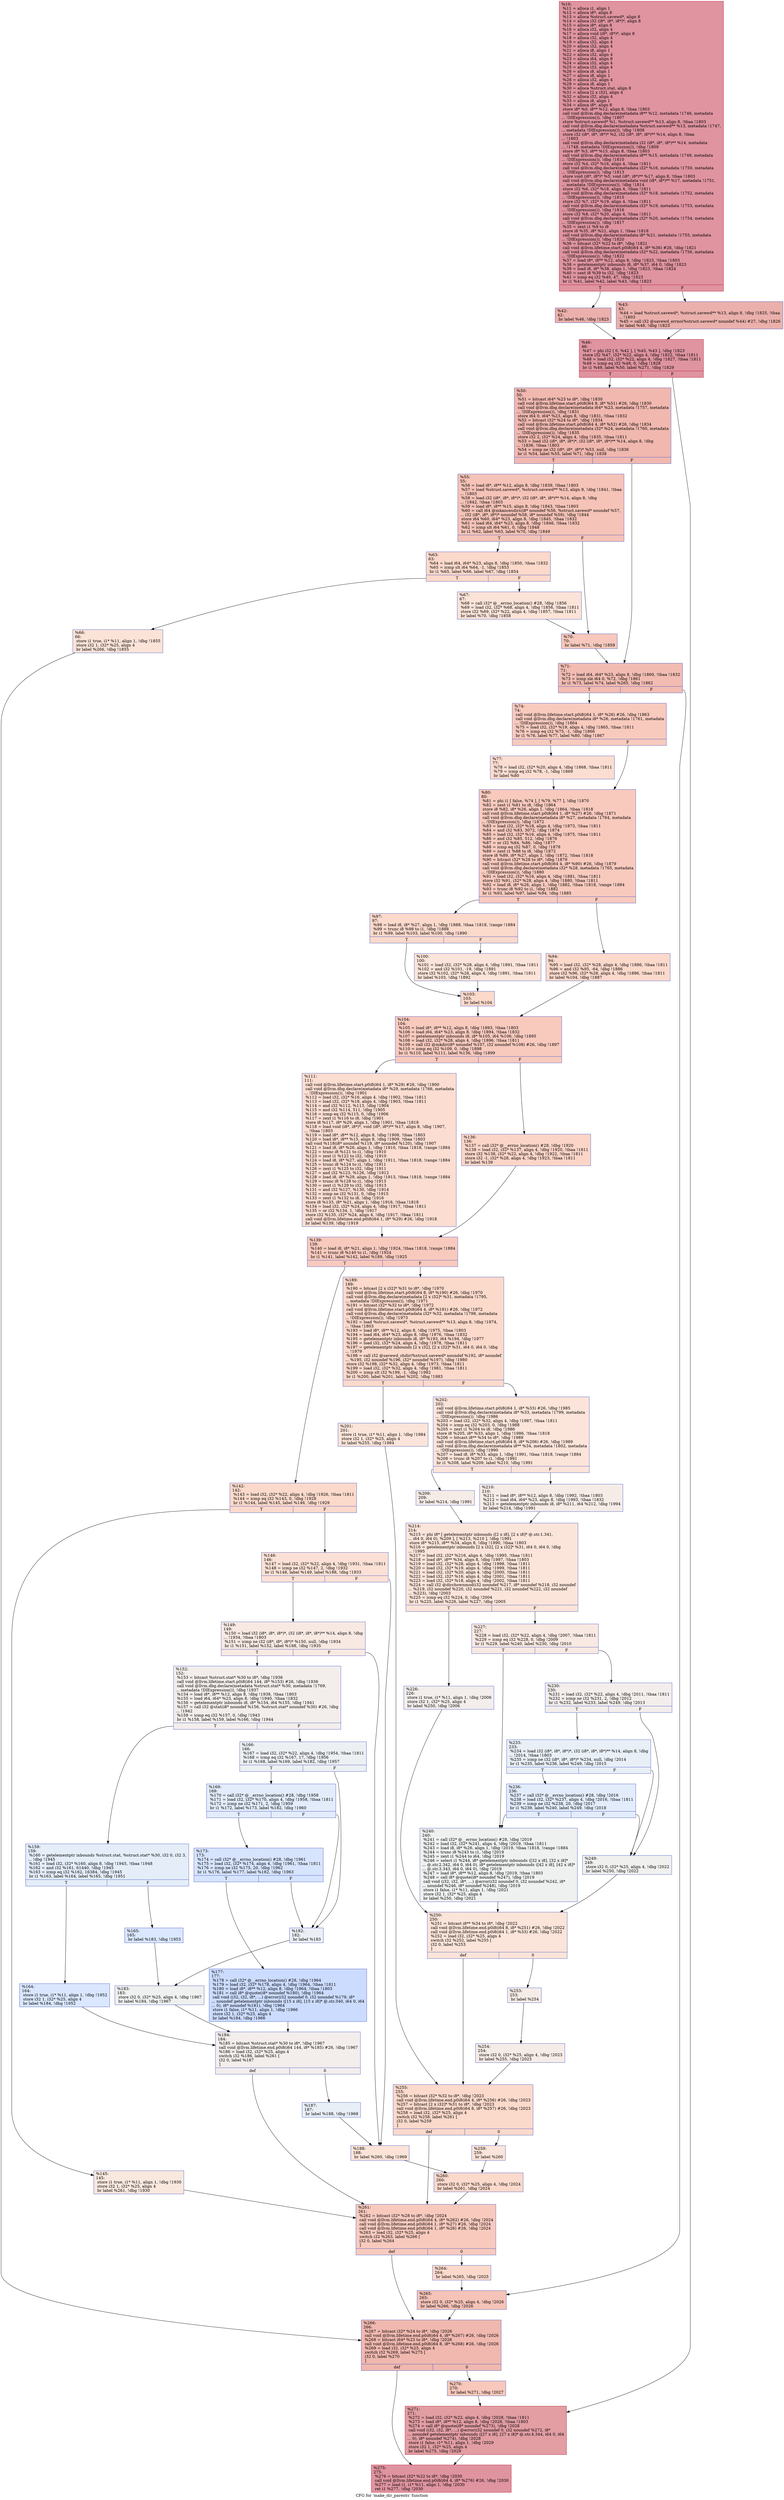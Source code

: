 digraph "CFG for 'make_dir_parents' function" {
	label="CFG for 'make_dir_parents' function";

	Node0x1a202c0 [shape=record,color="#b70d28ff", style=filled, fillcolor="#b70d2870",label="{%10:\l  %11 = alloca i1, align 1\l  %12 = alloca i8*, align 8\l  %13 = alloca %struct.savewd*, align 8\l  %14 = alloca i32 (i8*, i8*, i8*)*, align 8\l  %15 = alloca i8*, align 8\l  %16 = alloca i32, align 4\l  %17 = alloca void (i8*, i8*)*, align 8\l  %18 = alloca i32, align 4\l  %19 = alloca i32, align 4\l  %20 = alloca i32, align 4\l  %21 = alloca i8, align 1\l  %22 = alloca i32, align 4\l  %23 = alloca i64, align 8\l  %24 = alloca i32, align 4\l  %25 = alloca i32, align 4\l  %26 = alloca i8, align 1\l  %27 = alloca i8, align 1\l  %28 = alloca i32, align 4\l  %29 = alloca i8, align 1\l  %30 = alloca %struct.stat, align 8\l  %31 = alloca [2 x i32], align 4\l  %32 = alloca i32, align 4\l  %33 = alloca i8, align 1\l  %34 = alloca i8*, align 8\l  store i8* %0, i8** %12, align 8, !tbaa !1803\l  call void @llvm.dbg.declare(metadata i8** %12, metadata !1746, metadata\l... !DIExpression()), !dbg !1807\l  store %struct.savewd* %1, %struct.savewd** %13, align 8, !tbaa !1803\l  call void @llvm.dbg.declare(metadata %struct.savewd** %13, metadata !1747,\l... metadata !DIExpression()), !dbg !1808\l  store i32 (i8*, i8*, i8*)* %2, i32 (i8*, i8*, i8*)** %14, align 8, !tbaa\l... !1803\l  call void @llvm.dbg.declare(metadata i32 (i8*, i8*, i8*)** %14, metadata\l... !1748, metadata !DIExpression()), !dbg !1809\l  store i8* %3, i8** %15, align 8, !tbaa !1803\l  call void @llvm.dbg.declare(metadata i8** %15, metadata !1749, metadata\l... !DIExpression()), !dbg !1810\l  store i32 %4, i32* %16, align 4, !tbaa !1811\l  call void @llvm.dbg.declare(metadata i32* %16, metadata !1750, metadata\l... !DIExpression()), !dbg !1813\l  store void (i8*, i8*)* %5, void (i8*, i8*)** %17, align 8, !tbaa !1803\l  call void @llvm.dbg.declare(metadata void (i8*, i8*)** %17, metadata !1751,\l... metadata !DIExpression()), !dbg !1814\l  store i32 %6, i32* %18, align 4, !tbaa !1811\l  call void @llvm.dbg.declare(metadata i32* %18, metadata !1752, metadata\l... !DIExpression()), !dbg !1815\l  store i32 %7, i32* %19, align 4, !tbaa !1811\l  call void @llvm.dbg.declare(metadata i32* %19, metadata !1753, metadata\l... !DIExpression()), !dbg !1816\l  store i32 %8, i32* %20, align 4, !tbaa !1811\l  call void @llvm.dbg.declare(metadata i32* %20, metadata !1754, metadata\l... !DIExpression()), !dbg !1817\l  %35 = zext i1 %9 to i8\l  store i8 %35, i8* %21, align 1, !tbaa !1818\l  call void @llvm.dbg.declare(metadata i8* %21, metadata !1755, metadata\l... !DIExpression()), !dbg !1820\l  %36 = bitcast i32* %22 to i8*, !dbg !1821\l  call void @llvm.lifetime.start.p0i8(i64 4, i8* %36) #26, !dbg !1821\l  call void @llvm.dbg.declare(metadata i32* %22, metadata !1756, metadata\l... !DIExpression()), !dbg !1822\l  %37 = load i8*, i8** %12, align 8, !dbg !1823, !tbaa !1803\l  %38 = getelementptr inbounds i8, i8* %37, i64 0, !dbg !1823\l  %39 = load i8, i8* %38, align 1, !dbg !1823, !tbaa !1824\l  %40 = sext i8 %39 to i32, !dbg !1823\l  %41 = icmp eq i32 %40, 47, !dbg !1823\l  br i1 %41, label %42, label %43, !dbg !1823\l|{<s0>T|<s1>F}}"];
	Node0x1a202c0:s0 -> Node0x1a20350;
	Node0x1a202c0:s1 -> Node0x1a203a0;
	Node0x1a20350 [shape=record,color="#3d50c3ff", style=filled, fillcolor="#d24b4070",label="{%42:\l42:                                               \l  br label %46, !dbg !1823\l}"];
	Node0x1a20350 -> Node0x1a203f0;
	Node0x1a203a0 [shape=record,color="#3d50c3ff", style=filled, fillcolor="#d24b4070",label="{%43:\l43:                                               \l  %44 = load %struct.savewd*, %struct.savewd** %13, align 8, !dbg !1825, !tbaa\l... !1803\l  %45 = call i32 @savewd_errno(%struct.savewd* noundef %44) #27, !dbg !1826\l  br label %46, !dbg !1823\l}"];
	Node0x1a203a0 -> Node0x1a203f0;
	Node0x1a203f0 [shape=record,color="#b70d28ff", style=filled, fillcolor="#b70d2870",label="{%46:\l46:                                               \l  %47 = phi i32 [ 0, %42 ], [ %45, %43 ], !dbg !1823\l  store i32 %47, i32* %22, align 4, !dbg !1822, !tbaa !1811\l  %48 = load i32, i32* %22, align 4, !dbg !1827, !tbaa !1811\l  %49 = icmp eq i32 %48, 0, !dbg !1828\l  br i1 %49, label %50, label %271, !dbg !1829\l|{<s0>T|<s1>F}}"];
	Node0x1a203f0:s0 -> Node0x1a20440;
	Node0x1a203f0:s1 -> Node0x1a216b0;
	Node0x1a20440 [shape=record,color="#3d50c3ff", style=filled, fillcolor="#dc5d4a70",label="{%50:\l50:                                               \l  %51 = bitcast i64* %23 to i8*, !dbg !1830\l  call void @llvm.lifetime.start.p0i8(i64 8, i8* %51) #26, !dbg !1830\l  call void @llvm.dbg.declare(metadata i64* %23, metadata !1757, metadata\l... !DIExpression()), !dbg !1831\l  store i64 0, i64* %23, align 8, !dbg !1831, !tbaa !1832\l  %52 = bitcast i32* %24 to i8*, !dbg !1834\l  call void @llvm.lifetime.start.p0i8(i64 4, i8* %52) #26, !dbg !1834\l  call void @llvm.dbg.declare(metadata i32* %24, metadata !1760, metadata\l... !DIExpression()), !dbg !1835\l  store i32 2, i32* %24, align 4, !dbg !1835, !tbaa !1811\l  %53 = load i32 (i8*, i8*, i8*)*, i32 (i8*, i8*, i8*)** %14, align 8, !dbg\l... !1836, !tbaa !1803\l  %54 = icmp ne i32 (i8*, i8*, i8*)* %53, null, !dbg !1836\l  br i1 %54, label %55, label %71, !dbg !1838\l|{<s0>T|<s1>F}}"];
	Node0x1a20440:s0 -> Node0x1a20490;
	Node0x1a20440:s1 -> Node0x1a20620;
	Node0x1a20490 [shape=record,color="#3d50c3ff", style=filled, fillcolor="#e8765c70",label="{%55:\l55:                                               \l  %56 = load i8*, i8** %12, align 8, !dbg !1839, !tbaa !1803\l  %57 = load %struct.savewd*, %struct.savewd** %13, align 8, !dbg !1841, !tbaa\l... !1803\l  %58 = load i32 (i8*, i8*, i8*)*, i32 (i8*, i8*, i8*)** %14, align 8, !dbg\l... !1842, !tbaa !1803\l  %59 = load i8*, i8** %15, align 8, !dbg !1843, !tbaa !1803\l  %60 = call i64 @mkancesdirs(i8* noundef %56, %struct.savewd* noundef %57,\l... i32 (i8*, i8*, i8*)* noundef %58, i8* noundef %59), !dbg !1844\l  store i64 %60, i64* %23, align 8, !dbg !1845, !tbaa !1832\l  %61 = load i64, i64* %23, align 8, !dbg !1846, !tbaa !1832\l  %62 = icmp slt i64 %61, 0, !dbg !1848\l  br i1 %62, label %63, label %70, !dbg !1849\l|{<s0>T|<s1>F}}"];
	Node0x1a20490:s0 -> Node0x1a204e0;
	Node0x1a20490:s1 -> Node0x1a205d0;
	Node0x1a204e0 [shape=record,color="#3d50c3ff", style=filled, fillcolor="#f7a88970",label="{%63:\l63:                                               \l  %64 = load i64, i64* %23, align 8, !dbg !1850, !tbaa !1832\l  %65 = icmp slt i64 %64, -1, !dbg !1853\l  br i1 %65, label %66, label %67, !dbg !1854\l|{<s0>T|<s1>F}}"];
	Node0x1a204e0:s0 -> Node0x1a20530;
	Node0x1a204e0:s1 -> Node0x1a20580;
	Node0x1a20530 [shape=record,color="#3d50c3ff", style=filled, fillcolor="#f6bfa670",label="{%66:\l66:                                               \l  store i1 true, i1* %11, align 1, !dbg !1855\l  store i32 1, i32* %25, align 4\l  br label %266, !dbg !1855\l}"];
	Node0x1a20530 -> Node0x1a21610;
	Node0x1a20580 [shape=record,color="#3d50c3ff", style=filled, fillcolor="#f6bfa670",label="{%67:\l67:                                               \l  %68 = call i32* @__errno_location() #28, !dbg !1856\l  %69 = load i32, i32* %68, align 4, !dbg !1856, !tbaa !1811\l  store i32 %69, i32* %22, align 4, !dbg !1857, !tbaa !1811\l  br label %70, !dbg !1858\l}"];
	Node0x1a20580 -> Node0x1a205d0;
	Node0x1a205d0 [shape=record,color="#3d50c3ff", style=filled, fillcolor="#ed836670",label="{%70:\l70:                                               \l  br label %71, !dbg !1859\l}"];
	Node0x1a205d0 -> Node0x1a20620;
	Node0x1a20620 [shape=record,color="#3d50c3ff", style=filled, fillcolor="#e1675170",label="{%71:\l71:                                               \l  %72 = load i64, i64* %23, align 8, !dbg !1860, !tbaa !1832\l  %73 = icmp sle i64 0, %72, !dbg !1861\l  br i1 %73, label %74, label %265, !dbg !1862\l|{<s0>T|<s1>F}}"];
	Node0x1a20620:s0 -> Node0x1a20670;
	Node0x1a20620:s1 -> Node0x1a215c0;
	Node0x1a20670 [shape=record,color="#3d50c3ff", style=filled, fillcolor="#ef886b70",label="{%74:\l74:                                               \l  call void @llvm.lifetime.start.p0i8(i64 1, i8* %26) #26, !dbg !1863\l  call void @llvm.dbg.declare(metadata i8* %26, metadata !1761, metadata\l... !DIExpression()), !dbg !1864\l  %75 = load i32, i32* %19, align 4, !dbg !1865, !tbaa !1811\l  %76 = icmp eq i32 %75, -1, !dbg !1866\l  br i1 %76, label %77, label %80, !dbg !1867\l|{<s0>T|<s1>F}}"];
	Node0x1a20670:s0 -> Node0x1a206c0;
	Node0x1a20670:s1 -> Node0x1a20710;
	Node0x1a206c0 [shape=record,color="#3d50c3ff", style=filled, fillcolor="#f7b39670",label="{%77:\l77:                                               \l  %78 = load i32, i32* %20, align 4, !dbg !1868, !tbaa !1811\l  %79 = icmp eq i32 %78, -1, !dbg !1869\l  br label %80\l}"];
	Node0x1a206c0 -> Node0x1a20710;
	Node0x1a20710 [shape=record,color="#3d50c3ff", style=filled, fillcolor="#ef886b70",label="{%80:\l80:                                               \l  %81 = phi i1 [ false, %74 ], [ %79, %77 ], !dbg !1870\l  %82 = zext i1 %81 to i8, !dbg !1864\l  store i8 %82, i8* %26, align 1, !dbg !1864, !tbaa !1818\l  call void @llvm.lifetime.start.p0i8(i64 1, i8* %27) #26, !dbg !1871\l  call void @llvm.dbg.declare(metadata i8* %27, metadata !1764, metadata\l... !DIExpression()), !dbg !1872\l  %83 = load i32, i32* %18, align 4, !dbg !1873, !tbaa !1811\l  %84 = and i32 %83, 3072, !dbg !1874\l  %85 = load i32, i32* %16, align 4, !dbg !1875, !tbaa !1811\l  %86 = and i32 %85, 512, !dbg !1876\l  %87 = or i32 %84, %86, !dbg !1877\l  %88 = icmp eq i32 %87, 0, !dbg !1878\l  %89 = zext i1 %88 to i8, !dbg !1872\l  store i8 %89, i8* %27, align 1, !dbg !1872, !tbaa !1818\l  %90 = bitcast i32* %28 to i8*, !dbg !1879\l  call void @llvm.lifetime.start.p0i8(i64 4, i8* %90) #26, !dbg !1879\l  call void @llvm.dbg.declare(metadata i32* %28, metadata !1765, metadata\l... !DIExpression()), !dbg !1880\l  %91 = load i32, i32* %16, align 4, !dbg !1881, !tbaa !1811\l  store i32 %91, i32* %28, align 4, !dbg !1880, !tbaa !1811\l  %92 = load i8, i8* %26, align 1, !dbg !1882, !tbaa !1818, !range !1884\l  %93 = trunc i8 %92 to i1, !dbg !1882\l  br i1 %93, label %97, label %94, !dbg !1885\l|{<s0>T|<s1>F}}"];
	Node0x1a20710:s0 -> Node0x1a207b0;
	Node0x1a20710:s1 -> Node0x1a20760;
	Node0x1a20760 [shape=record,color="#3d50c3ff", style=filled, fillcolor="#f7a88970",label="{%94:\l94:                                               \l  %95 = load i32, i32* %28, align 4, !dbg !1886, !tbaa !1811\l  %96 = and i32 %95, -64, !dbg !1886\l  store i32 %96, i32* %28, align 4, !dbg !1886, !tbaa !1811\l  br label %104, !dbg !1887\l}"];
	Node0x1a20760 -> Node0x1a208a0;
	Node0x1a207b0 [shape=record,color="#3d50c3ff", style=filled, fillcolor="#f7a88970",label="{%97:\l97:                                               \l  %98 = load i8, i8* %27, align 1, !dbg !1888, !tbaa !1818, !range !1884\l  %99 = trunc i8 %98 to i1, !dbg !1888\l  br i1 %99, label %103, label %100, !dbg !1890\l|{<s0>T|<s1>F}}"];
	Node0x1a207b0:s0 -> Node0x1a20850;
	Node0x1a207b0:s1 -> Node0x1a20800;
	Node0x1a20800 [shape=record,color="#3d50c3ff", style=filled, fillcolor="#f5c1a970",label="{%100:\l100:                                              \l  %101 = load i32, i32* %28, align 4, !dbg !1891, !tbaa !1811\l  %102 = and i32 %101, -19, !dbg !1891\l  store i32 %102, i32* %28, align 4, !dbg !1891, !tbaa !1811\l  br label %103, !dbg !1892\l}"];
	Node0x1a20800 -> Node0x1a20850;
	Node0x1a20850 [shape=record,color="#3d50c3ff", style=filled, fillcolor="#f7a88970",label="{%103:\l103:                                              \l  br label %104\l}"];
	Node0x1a20850 -> Node0x1a208a0;
	Node0x1a208a0 [shape=record,color="#3d50c3ff", style=filled, fillcolor="#ef886b70",label="{%104:\l104:                                              \l  %105 = load i8*, i8** %12, align 8, !dbg !1893, !tbaa !1803\l  %106 = load i64, i64* %23, align 8, !dbg !1894, !tbaa !1832\l  %107 = getelementptr inbounds i8, i8* %105, i64 %106, !dbg !1895\l  %108 = load i32, i32* %28, align 4, !dbg !1896, !tbaa !1811\l  %109 = call i32 @mkdir(i8* noundef %107, i32 noundef %108) #26, !dbg !1897\l  %110 = icmp eq i32 %109, 0, !dbg !1898\l  br i1 %110, label %111, label %136, !dbg !1899\l|{<s0>T|<s1>F}}"];
	Node0x1a208a0:s0 -> Node0x1a208f0;
	Node0x1a208a0:s1 -> Node0x1a20940;
	Node0x1a208f0 [shape=record,color="#3d50c3ff", style=filled, fillcolor="#f7b39670",label="{%111:\l111:                                              \l  call void @llvm.lifetime.start.p0i8(i64 1, i8* %29) #26, !dbg !1900\l  call void @llvm.dbg.declare(metadata i8* %29, metadata !1766, metadata\l... !DIExpression()), !dbg !1901\l  %112 = load i32, i32* %16, align 4, !dbg !1902, !tbaa !1811\l  %113 = load i32, i32* %18, align 4, !dbg !1903, !tbaa !1811\l  %114 = and i32 %112, %113, !dbg !1904\l  %115 = and i32 %114, 511, !dbg !1905\l  %116 = icmp eq i32 %115, 0, !dbg !1906\l  %117 = zext i1 %116 to i8, !dbg !1901\l  store i8 %117, i8* %29, align 1, !dbg !1901, !tbaa !1818\l  %118 = load void (i8*, i8*)*, void (i8*, i8*)** %17, align 8, !dbg !1907,\l... !tbaa !1803\l  %119 = load i8*, i8** %12, align 8, !dbg !1908, !tbaa !1803\l  %120 = load i8*, i8** %15, align 8, !dbg !1909, !tbaa !1803\l  call void %118(i8* noundef %119, i8* noundef %120), !dbg !1907\l  %121 = load i8, i8* %26, align 1, !dbg !1910, !tbaa !1818, !range !1884\l  %122 = trunc i8 %121 to i1, !dbg !1910\l  %123 = zext i1 %122 to i32, !dbg !1910\l  %124 = load i8, i8* %27, align 1, !dbg !1911, !tbaa !1818, !range !1884\l  %125 = trunc i8 %124 to i1, !dbg !1911\l  %126 = zext i1 %125 to i32, !dbg !1911\l  %127 = and i32 %123, %126, !dbg !1912\l  %128 = load i8, i8* %29, align 1, !dbg !1913, !tbaa !1818, !range !1884\l  %129 = trunc i8 %128 to i1, !dbg !1913\l  %130 = zext i1 %129 to i32, !dbg !1913\l  %131 = and i32 %127, %130, !dbg !1914\l  %132 = icmp ne i32 %131, 0, !dbg !1915\l  %133 = zext i1 %132 to i8, !dbg !1916\l  store i8 %133, i8* %21, align 1, !dbg !1916, !tbaa !1818\l  %134 = load i32, i32* %24, align 4, !dbg !1917, !tbaa !1811\l  %135 = or i32 %134, 1, !dbg !1917\l  store i32 %135, i32* %24, align 4, !dbg !1917, !tbaa !1811\l  call void @llvm.lifetime.end.p0i8(i64 1, i8* %29) #26, !dbg !1918\l  br label %139, !dbg !1919\l}"];
	Node0x1a208f0 -> Node0x1a20990;
	Node0x1a20940 [shape=record,color="#3d50c3ff", style=filled, fillcolor="#f5a08170",label="{%136:\l136:                                              \l  %137 = call i32* @__errno_location() #28, !dbg !1920\l  %138 = load i32, i32* %137, align 4, !dbg !1920, !tbaa !1811\l  store i32 %138, i32* %22, align 4, !dbg !1922, !tbaa !1811\l  store i32 -1, i32* %28, align 4, !dbg !1923, !tbaa !1811\l  br label %139\l}"];
	Node0x1a20940 -> Node0x1a20990;
	Node0x1a20990 [shape=record,color="#3d50c3ff", style=filled, fillcolor="#ef886b70",label="{%139:\l139:                                              \l  %140 = load i8, i8* %21, align 1, !dbg !1924, !tbaa !1818, !range !1884\l  %141 = trunc i8 %140 to i1, !dbg !1924\l  br i1 %141, label %142, label %189, !dbg !1925\l|{<s0>T|<s1>F}}"];
	Node0x1a20990:s0 -> Node0x1a209e0;
	Node0x1a20990:s1 -> Node0x1a20f30;
	Node0x1a209e0 [shape=record,color="#3d50c3ff", style=filled, fillcolor="#f7a88970",label="{%142:\l142:                                              \l  %143 = load i32, i32* %22, align 4, !dbg !1926, !tbaa !1811\l  %144 = icmp eq i32 %143, 0, !dbg !1928\l  br i1 %144, label %145, label %146, !dbg !1929\l|{<s0>T|<s1>F}}"];
	Node0x1a209e0:s0 -> Node0x1a20a30;
	Node0x1a209e0:s1 -> Node0x1a20a80;
	Node0x1a20a30 [shape=record,color="#3d50c3ff", style=filled, fillcolor="#f2cab570",label="{%145:\l145:                                              \l  store i1 true, i1* %11, align 1, !dbg !1930\l  store i32 1, i32* %25, align 4\l  br label %261, !dbg !1930\l}"];
	Node0x1a20a30 -> Node0x1a21520;
	Node0x1a20a80 [shape=record,color="#3d50c3ff", style=filled, fillcolor="#f7bca170",label="{%146:\l146:                                              \l  %147 = load i32, i32* %22, align 4, !dbg !1931, !tbaa !1811\l  %148 = icmp ne i32 %147, 2, !dbg !1932\l  br i1 %148, label %149, label %188, !dbg !1933\l|{<s0>T|<s1>F}}"];
	Node0x1a20a80:s0 -> Node0x1a20ad0;
	Node0x1a20a80:s1 -> Node0x1a20ee0;
	Node0x1a20ad0 [shape=record,color="#3d50c3ff", style=filled, fillcolor="#efcebd70",label="{%149:\l149:                                              \l  %150 = load i32 (i8*, i8*, i8*)*, i32 (i8*, i8*, i8*)** %14, align 8, !dbg\l... !1934, !tbaa !1803\l  %151 = icmp ne i32 (i8*, i8*, i8*)* %150, null, !dbg !1934\l  br i1 %151, label %152, label %188, !dbg !1935\l|{<s0>T|<s1>F}}"];
	Node0x1a20ad0:s0 -> Node0x1a20b20;
	Node0x1a20ad0:s1 -> Node0x1a20ee0;
	Node0x1a20b20 [shape=record,color="#3d50c3ff", style=filled, fillcolor="#e3d9d370",label="{%152:\l152:                                              \l  %153 = bitcast %struct.stat* %30 to i8*, !dbg !1936\l  call void @llvm.lifetime.start.p0i8(i64 144, i8* %153) #26, !dbg !1936\l  call void @llvm.dbg.declare(metadata %struct.stat* %30, metadata !1769,\l... metadata !DIExpression()), !dbg !1937\l  %154 = load i8*, i8** %12, align 8, !dbg !1938, !tbaa !1803\l  %155 = load i64, i64* %23, align 8, !dbg !1940, !tbaa !1832\l  %156 = getelementptr inbounds i8, i8* %154, i64 %155, !dbg !1941\l  %157 = call i32 @stat(i8* noundef %156, %struct.stat* noundef %30) #26, !dbg\l... !1942\l  %158 = icmp eq i32 %157, 0, !dbg !1943\l  br i1 %158, label %159, label %166, !dbg !1944\l|{<s0>T|<s1>F}}"];
	Node0x1a20b20:s0 -> Node0x1a20b70;
	Node0x1a20b20:s1 -> Node0x1a20c60;
	Node0x1a20b70 [shape=record,color="#3d50c3ff", style=filled, fillcolor="#c5d6f270",label="{%159:\l159:                                              \l  %160 = getelementptr inbounds %struct.stat, %struct.stat* %30, i32 0, i32 3,\l... !dbg !1945\l  %161 = load i32, i32* %160, align 8, !dbg !1945, !tbaa !1948\l  %162 = and i32 %161, 61440, !dbg !1945\l  %163 = icmp eq i32 %162, 16384, !dbg !1945\l  br i1 %163, label %164, label %165, !dbg !1951\l|{<s0>T|<s1>F}}"];
	Node0x1a20b70:s0 -> Node0x1a20bc0;
	Node0x1a20b70:s1 -> Node0x1a20c10;
	Node0x1a20bc0 [shape=record,color="#3d50c3ff", style=filled, fillcolor="#abc8fd70",label="{%164:\l164:                                              \l  store i1 true, i1* %11, align 1, !dbg !1952\l  store i32 1, i32* %25, align 4\l  br label %184, !dbg !1952\l}"];
	Node0x1a20bc0 -> Node0x1a20e40;
	Node0x1a20c10 [shape=record,color="#3d50c3ff", style=filled, fillcolor="#abc8fd70",label="{%165:\l165:                                              \l  br label %183, !dbg !1953\l}"];
	Node0x1a20c10 -> Node0x1a20df0;
	Node0x1a20c60 [shape=record,color="#3d50c3ff", style=filled, fillcolor="#d6dce470",label="{%166:\l166:                                              \l  %167 = load i32, i32* %22, align 4, !dbg !1954, !tbaa !1811\l  %168 = icmp eq i32 %167, 17, !dbg !1956\l  br i1 %168, label %169, label %182, !dbg !1957\l|{<s0>T|<s1>F}}"];
	Node0x1a20c60:s0 -> Node0x1a20cb0;
	Node0x1a20c60:s1 -> Node0x1a20da0;
	Node0x1a20cb0 [shape=record,color="#3d50c3ff", style=filled, fillcolor="#bfd3f670",label="{%169:\l169:                                              \l  %170 = call i32* @__errno_location() #28, !dbg !1958\l  %171 = load i32, i32* %170, align 4, !dbg !1958, !tbaa !1811\l  %172 = icmp ne i32 %171, 2, !dbg !1959\l  br i1 %172, label %173, label %182, !dbg !1960\l|{<s0>T|<s1>F}}"];
	Node0x1a20cb0:s0 -> Node0x1a20d00;
	Node0x1a20cb0:s1 -> Node0x1a20da0;
	Node0x1a20d00 [shape=record,color="#3d50c3ff", style=filled, fillcolor="#a5c3fe70",label="{%173:\l173:                                              \l  %174 = call i32* @__errno_location() #28, !dbg !1961\l  %175 = load i32, i32* %174, align 4, !dbg !1961, !tbaa !1811\l  %176 = icmp ne i32 %175, 20, !dbg !1962\l  br i1 %176, label %177, label %182, !dbg !1963\l|{<s0>T|<s1>F}}"];
	Node0x1a20d00:s0 -> Node0x1a20d50;
	Node0x1a20d00:s1 -> Node0x1a20da0;
	Node0x1a20d50 [shape=record,color="#3d50c3ff", style=filled, fillcolor="#8caffe70",label="{%177:\l177:                                              \l  %178 = call i32* @__errno_location() #28, !dbg !1964\l  %179 = load i32, i32* %178, align 4, !dbg !1964, !tbaa !1811\l  %180 = load i8*, i8** %12, align 8, !dbg !1964, !tbaa !1803\l  %181 = call i8* @quote(i8* noundef %180), !dbg !1964\l  call void (i32, i32, i8*, ...) @error(i32 noundef 0, i32 noundef %179, i8*\l... noundef getelementptr inbounds ([15 x i8], [15 x i8]* @.str.340, i64 0, i64\l... 0), i8* noundef %181), !dbg !1964\l  store i1 false, i1* %11, align 1, !dbg !1966\l  store i32 1, i32* %25, align 4\l  br label %184, !dbg !1966\l}"];
	Node0x1a20d50 -> Node0x1a20e40;
	Node0x1a20da0 [shape=record,color="#3d50c3ff", style=filled, fillcolor="#d1dae970",label="{%182:\l182:                                              \l  br label %183\l}"];
	Node0x1a20da0 -> Node0x1a20df0;
	Node0x1a20df0 [shape=record,color="#3d50c3ff", style=filled, fillcolor="#dbdcde70",label="{%183:\l183:                                              \l  store i32 0, i32* %25, align 4, !dbg !1967\l  br label %184, !dbg !1967\l}"];
	Node0x1a20df0 -> Node0x1a20e40;
	Node0x1a20e40 [shape=record,color="#3d50c3ff", style=filled, fillcolor="#e3d9d370",label="{%184:\l184:                                              \l  %185 = bitcast %struct.stat* %30 to i8*, !dbg !1967\l  call void @llvm.lifetime.end.p0i8(i64 144, i8* %185) #26, !dbg !1967\l  %186 = load i32, i32* %25, align 4\l  switch i32 %186, label %261 [\l    i32 0, label %187\l  ]\l|{<s0>def|<s1>0}}"];
	Node0x1a20e40:s0 -> Node0x1a21520;
	Node0x1a20e40:s1 -> Node0x1a20e90;
	Node0x1a20e90 [shape=record,color="#3d50c3ff", style=filled, fillcolor="#cedaeb70",label="{%187:\l187:                                              \l  br label %188, !dbg !1968\l}"];
	Node0x1a20e90 -> Node0x1a20ee0;
	Node0x1a20ee0 [shape=record,color="#3d50c3ff", style=filled, fillcolor="#f6bfa670",label="{%188:\l188:                                              \l  br label %260, !dbg !1969\l}"];
	Node0x1a20ee0 -> Node0x1a214d0;
	Node0x1a20f30 [shape=record,color="#3d50c3ff", style=filled, fillcolor="#f7a88970",label="{%189:\l189:                                              \l  %190 = bitcast [2 x i32]* %31 to i8*, !dbg !1970\l  call void @llvm.lifetime.start.p0i8(i64 8, i8* %190) #26, !dbg !1970\l  call void @llvm.dbg.declare(metadata [2 x i32]* %31, metadata !1795,\l... metadata !DIExpression()), !dbg !1971\l  %191 = bitcast i32* %32 to i8*, !dbg !1972\l  call void @llvm.lifetime.start.p0i8(i64 4, i8* %191) #26, !dbg !1972\l  call void @llvm.dbg.declare(metadata i32* %32, metadata !1798, metadata\l... !DIExpression()), !dbg !1973\l  %192 = load %struct.savewd*, %struct.savewd** %13, align 8, !dbg !1974,\l... !tbaa !1803\l  %193 = load i8*, i8** %12, align 8, !dbg !1975, !tbaa !1803\l  %194 = load i64, i64* %23, align 8, !dbg !1976, !tbaa !1832\l  %195 = getelementptr inbounds i8, i8* %193, i64 %194, !dbg !1977\l  %196 = load i32, i32* %24, align 4, !dbg !1978, !tbaa !1811\l  %197 = getelementptr inbounds [2 x i32], [2 x i32]* %31, i64 0, i64 0, !dbg\l... !1979\l  %198 = call i32 @savewd_chdir(%struct.savewd* noundef %192, i8* noundef\l... %195, i32 noundef %196, i32* noundef %197), !dbg !1980\l  store i32 %198, i32* %32, align 4, !dbg !1973, !tbaa !1811\l  %199 = load i32, i32* %32, align 4, !dbg !1981, !tbaa !1811\l  %200 = icmp slt i32 %199, -1, !dbg !1982\l  br i1 %200, label %201, label %202, !dbg !1983\l|{<s0>T|<s1>F}}"];
	Node0x1a20f30:s0 -> Node0x1a20f80;
	Node0x1a20f30:s1 -> Node0x1a20fd0;
	Node0x1a20f80 [shape=record,color="#3d50c3ff", style=filled, fillcolor="#f5c1a970",label="{%201:\l201:                                              \l  store i1 true, i1* %11, align 1, !dbg !1984\l  store i32 1, i32* %25, align 4\l  br label %255, !dbg !1984\l}"];
	Node0x1a20f80 -> Node0x1a21430;
	Node0x1a20fd0 [shape=record,color="#3d50c3ff", style=filled, fillcolor="#f5c1a970",label="{%202:\l202:                                              \l  call void @llvm.lifetime.start.p0i8(i64 1, i8* %33) #26, !dbg !1985\l  call void @llvm.dbg.declare(metadata i8* %33, metadata !1799, metadata\l... !DIExpression()), !dbg !1986\l  %203 = load i32, i32* %32, align 4, !dbg !1987, !tbaa !1811\l  %204 = icmp eq i32 %203, 0, !dbg !1988\l  %205 = zext i1 %204 to i8, !dbg !1986\l  store i8 %205, i8* %33, align 1, !dbg !1986, !tbaa !1818\l  %206 = bitcast i8** %34 to i8*, !dbg !1989\l  call void @llvm.lifetime.start.p0i8(i64 8, i8* %206) #26, !dbg !1989\l  call void @llvm.dbg.declare(metadata i8** %34, metadata !1802, metadata\l... !DIExpression()), !dbg !1990\l  %207 = load i8, i8* %33, align 1, !dbg !1991, !tbaa !1818, !range !1884\l  %208 = trunc i8 %207 to i1, !dbg !1991\l  br i1 %208, label %209, label %210, !dbg !1991\l|{<s0>T|<s1>F}}"];
	Node0x1a20fd0:s0 -> Node0x1a21020;
	Node0x1a20fd0:s1 -> Node0x1a21070;
	Node0x1a21020 [shape=record,color="#3d50c3ff", style=filled, fillcolor="#ead5c970",label="{%209:\l209:                                              \l  br label %214, !dbg !1991\l}"];
	Node0x1a21020 -> Node0x1a210c0;
	Node0x1a21070 [shape=record,color="#3d50c3ff", style=filled, fillcolor="#ead5c970",label="{%210:\l210:                                              \l  %211 = load i8*, i8** %12, align 8, !dbg !1992, !tbaa !1803\l  %212 = load i64, i64* %23, align 8, !dbg !1993, !tbaa !1832\l  %213 = getelementptr inbounds i8, i8* %211, i64 %212, !dbg !1994\l  br label %214, !dbg !1991\l}"];
	Node0x1a21070 -> Node0x1a210c0;
	Node0x1a210c0 [shape=record,color="#3d50c3ff", style=filled, fillcolor="#f5c1a970",label="{%214:\l214:                                              \l  %215 = phi i8* [ getelementptr inbounds ([2 x i8], [2 x i8]* @.str.1.341,\l... i64 0, i64 0), %209 ], [ %213, %210 ], !dbg !1991\l  store i8* %215, i8** %34, align 8, !dbg !1990, !tbaa !1803\l  %216 = getelementptr inbounds [2 x i32], [2 x i32]* %31, i64 0, i64 0, !dbg\l... !1995\l  %217 = load i32, i32* %216, align 4, !dbg !1995, !tbaa !1811\l  %218 = load i8*, i8** %34, align 8, !dbg !1997, !tbaa !1803\l  %219 = load i32, i32* %28, align 4, !dbg !1998, !tbaa !1811\l  %220 = load i32, i32* %19, align 4, !dbg !1999, !tbaa !1811\l  %221 = load i32, i32* %20, align 4, !dbg !2000, !tbaa !1811\l  %222 = load i32, i32* %16, align 4, !dbg !2001, !tbaa !1811\l  %223 = load i32, i32* %18, align 4, !dbg !2002, !tbaa !1811\l  %224 = call i32 @dirchownmod(i32 noundef %217, i8* noundef %218, i32 noundef\l... %219, i32 noundef %220, i32 noundef %221, i32 noundef %222, i32 noundef\l... %223), !dbg !2003\l  %225 = icmp eq i32 %224, 0, !dbg !2004\l  br i1 %225, label %226, label %227, !dbg !2005\l|{<s0>T|<s1>F}}"];
	Node0x1a210c0:s0 -> Node0x1a21110;
	Node0x1a210c0:s1 -> Node0x1a21160;
	Node0x1a21110 [shape=record,color="#3d50c3ff", style=filled, fillcolor="#e3d9d370",label="{%226:\l226:                                              \l  store i1 true, i1* %11, align 1, !dbg !2006\l  store i32 1, i32* %25, align 4\l  br label %250, !dbg !2006\l}"];
	Node0x1a21110 -> Node0x1a21340;
	Node0x1a21160 [shape=record,color="#3d50c3ff", style=filled, fillcolor="#efcebd70",label="{%227:\l227:                                              \l  %228 = load i32, i32* %22, align 4, !dbg !2007, !tbaa !1811\l  %229 = icmp eq i32 %228, 0, !dbg !2009\l  br i1 %229, label %240, label %230, !dbg !2010\l|{<s0>T|<s1>F}}"];
	Node0x1a21160:s0 -> Node0x1a212a0;
	Node0x1a21160:s1 -> Node0x1a211b0;
	Node0x1a211b0 [shape=record,color="#3d50c3ff", style=filled, fillcolor="#e3d9d370",label="{%230:\l230:                                              \l  %231 = load i32, i32* %22, align 4, !dbg !2011, !tbaa !1811\l  %232 = icmp ne i32 %231, 2, !dbg !2012\l  br i1 %232, label %233, label %249, !dbg !2013\l|{<s0>T|<s1>F}}"];
	Node0x1a211b0:s0 -> Node0x1a21200;
	Node0x1a211b0:s1 -> Node0x1a212f0;
	Node0x1a21200 [shape=record,color="#3d50c3ff", style=filled, fillcolor="#cedaeb70",label="{%233:\l233:                                              \l  %234 = load i32 (i8*, i8*, i8*)*, i32 (i8*, i8*, i8*)** %14, align 8, !dbg\l... !2014, !tbaa !1803\l  %235 = icmp ne i32 (i8*, i8*, i8*)* %234, null, !dbg !2014\l  br i1 %235, label %236, label %249, !dbg !2015\l|{<s0>T|<s1>F}}"];
	Node0x1a21200:s0 -> Node0x1a21250;
	Node0x1a21200:s1 -> Node0x1a212f0;
	Node0x1a21250 [shape=record,color="#3d50c3ff", style=filled, fillcolor="#bfd3f670",label="{%236:\l236:                                              \l  %237 = call i32* @__errno_location() #28, !dbg !2016\l  %238 = load i32, i32* %237, align 4, !dbg !2016, !tbaa !1811\l  %239 = icmp ne i32 %238, 20, !dbg !2017\l  br i1 %239, label %240, label %249, !dbg !2018\l|{<s0>T|<s1>F}}"];
	Node0x1a21250:s0 -> Node0x1a212a0;
	Node0x1a21250:s1 -> Node0x1a212f0;
	Node0x1a212a0 [shape=record,color="#3d50c3ff", style=filled, fillcolor="#dbdcde70",label="{%240:\l240:                                              \l  %241 = call i32* @__errno_location() #28, !dbg !2019\l  %242 = load i32, i32* %241, align 4, !dbg !2019, !tbaa !1811\l  %243 = load i8, i8* %26, align 1, !dbg !2019, !tbaa !1818, !range !1884\l  %244 = trunc i8 %243 to i1, !dbg !2019\l  %245 = zext i1 %244 to i64, !dbg !2019\l  %246 = select i1 %244, i8* getelementptr inbounds ([32 x i8], [32 x i8]*\l... @.str.2.342, i64 0, i64 0), i8* getelementptr inbounds ([42 x i8], [42 x i8]*\l... @.str.3.343, i64 0, i64 0), !dbg !2019\l  %247 = load i8*, i8** %12, align 8, !dbg !2019, !tbaa !1803\l  %248 = call i8* @quote(i8* noundef %247), !dbg !2019\l  call void (i32, i32, i8*, ...) @error(i32 noundef 0, i32 noundef %242, i8*\l... noundef %246, i8* noundef %248), !dbg !2019\l  store i1 false, i1* %11, align 1, !dbg !2021\l  store i32 1, i32* %25, align 4\l  br label %250, !dbg !2021\l}"];
	Node0x1a212a0 -> Node0x1a21340;
	Node0x1a212f0 [shape=record,color="#3d50c3ff", style=filled, fillcolor="#dedcdb70",label="{%249:\l249:                                              \l  store i32 0, i32* %25, align 4, !dbg !2022\l  br label %250, !dbg !2022\l}"];
	Node0x1a212f0 -> Node0x1a21340;
	Node0x1a21340 [shape=record,color="#3d50c3ff", style=filled, fillcolor="#f5c1a970",label="{%250:\l250:                                              \l  %251 = bitcast i8** %34 to i8*, !dbg !2022\l  call void @llvm.lifetime.end.p0i8(i64 8, i8* %251) #26, !dbg !2022\l  call void @llvm.lifetime.end.p0i8(i64 1, i8* %33) #26, !dbg !2022\l  %252 = load i32, i32* %25, align 4\l  switch i32 %252, label %255 [\l    i32 0, label %253\l  ]\l|{<s0>def|<s1>0}}"];
	Node0x1a21340:s0 -> Node0x1a21430;
	Node0x1a21340:s1 -> Node0x1a21390;
	Node0x1a21390 [shape=record,color="#3d50c3ff", style=filled, fillcolor="#ead5c970",label="{%253:\l253:                                              \l  br label %254\l}"];
	Node0x1a21390 -> Node0x1a213e0;
	Node0x1a213e0 [shape=record,color="#3d50c3ff", style=filled, fillcolor="#ead5c970",label="{%254:\l254:                                              \l  store i32 0, i32* %25, align 4, !dbg !2023\l  br label %255, !dbg !2023\l}"];
	Node0x1a213e0 -> Node0x1a21430;
	Node0x1a21430 [shape=record,color="#3d50c3ff", style=filled, fillcolor="#f7a88970",label="{%255:\l255:                                              \l  %256 = bitcast i32* %32 to i8*, !dbg !2023\l  call void @llvm.lifetime.end.p0i8(i64 4, i8* %256) #26, !dbg !2023\l  %257 = bitcast [2 x i32]* %31 to i8*, !dbg !2023\l  call void @llvm.lifetime.end.p0i8(i64 8, i8* %257) #26, !dbg !2023\l  %258 = load i32, i32* %25, align 4\l  switch i32 %258, label %261 [\l    i32 0, label %259\l  ]\l|{<s0>def|<s1>0}}"];
	Node0x1a21430:s0 -> Node0x1a21520;
	Node0x1a21430:s1 -> Node0x1a21480;
	Node0x1a21480 [shape=record,color="#3d50c3ff", style=filled, fillcolor="#f5c1a970",label="{%259:\l259:                                              \l  br label %260\l}"];
	Node0x1a21480 -> Node0x1a214d0;
	Node0x1a214d0 [shape=record,color="#3d50c3ff", style=filled, fillcolor="#f7a88970",label="{%260:\l260:                                              \l  store i32 0, i32* %25, align 4, !dbg !2024\l  br label %261, !dbg !2024\l}"];
	Node0x1a214d0 -> Node0x1a21520;
	Node0x1a21520 [shape=record,color="#3d50c3ff", style=filled, fillcolor="#ef886b70",label="{%261:\l261:                                              \l  %262 = bitcast i32* %28 to i8*, !dbg !2024\l  call void @llvm.lifetime.end.p0i8(i64 4, i8* %262) #26, !dbg !2024\l  call void @llvm.lifetime.end.p0i8(i64 1, i8* %27) #26, !dbg !2024\l  call void @llvm.lifetime.end.p0i8(i64 1, i8* %26) #26, !dbg !2024\l  %263 = load i32, i32* %25, align 4\l  switch i32 %263, label %266 [\l    i32 0, label %264\l  ]\l|{<s0>def|<s1>0}}"];
	Node0x1a21520:s0 -> Node0x1a21610;
	Node0x1a21520:s1 -> Node0x1a21570;
	Node0x1a21570 [shape=record,color="#3d50c3ff", style=filled, fillcolor="#f7a88970",label="{%264:\l264:                                              \l  br label %265, !dbg !2025\l}"];
	Node0x1a21570 -> Node0x1a215c0;
	Node0x1a215c0 [shape=record,color="#3d50c3ff", style=filled, fillcolor="#e8765c70",label="{%265:\l265:                                              \l  store i32 0, i32* %25, align 4, !dbg !2026\l  br label %266, !dbg !2026\l}"];
	Node0x1a215c0 -> Node0x1a21610;
	Node0x1a21610 [shape=record,color="#3d50c3ff", style=filled, fillcolor="#dc5d4a70",label="{%266:\l266:                                              \l  %267 = bitcast i32* %24 to i8*, !dbg !2026\l  call void @llvm.lifetime.end.p0i8(i64 4, i8* %267) #26, !dbg !2026\l  %268 = bitcast i64* %23 to i8*, !dbg !2026\l  call void @llvm.lifetime.end.p0i8(i64 8, i8* %268) #26, !dbg !2026\l  %269 = load i32, i32* %25, align 4\l  switch i32 %269, label %275 [\l    i32 0, label %270\l  ]\l|{<s0>def|<s1>0}}"];
	Node0x1a21610:s0 -> Node0x1a21700;
	Node0x1a21610:s1 -> Node0x1a21660;
	Node0x1a21660 [shape=record,color="#3d50c3ff", style=filled, fillcolor="#ed836670",label="{%270:\l270:                                              \l  br label %271, !dbg !2027\l}"];
	Node0x1a21660 -> Node0x1a216b0;
	Node0x1a216b0 [shape=record,color="#b70d28ff", style=filled, fillcolor="#be242e70",label="{%271:\l271:                                              \l  %272 = load i32, i32* %22, align 4, !dbg !2028, !tbaa !1811\l  %273 = load i8*, i8** %12, align 8, !dbg !2028, !tbaa !1803\l  %274 = call i8* @quote(i8* noundef %273), !dbg !2028\l  call void (i32, i32, i8*, ...) @error(i32 noundef 0, i32 noundef %272, i8*\l... noundef getelementptr inbounds ([27 x i8], [27 x i8]* @.str.4.344, i64 0, i64\l... 0), i8* noundef %274), !dbg !2028\l  store i1 false, i1* %11, align 1, !dbg !2029\l  store i32 1, i32* %25, align 4\l  br label %275, !dbg !2029\l}"];
	Node0x1a216b0 -> Node0x1a21700;
	Node0x1a21700 [shape=record,color="#b70d28ff", style=filled, fillcolor="#b70d2870",label="{%275:\l275:                                              \l  %276 = bitcast i32* %22 to i8*, !dbg !2030\l  call void @llvm.lifetime.end.p0i8(i64 4, i8* %276) #26, !dbg !2030\l  %277 = load i1, i1* %11, align 1, !dbg !2030\l  ret i1 %277, !dbg !2030\l}"];
}

